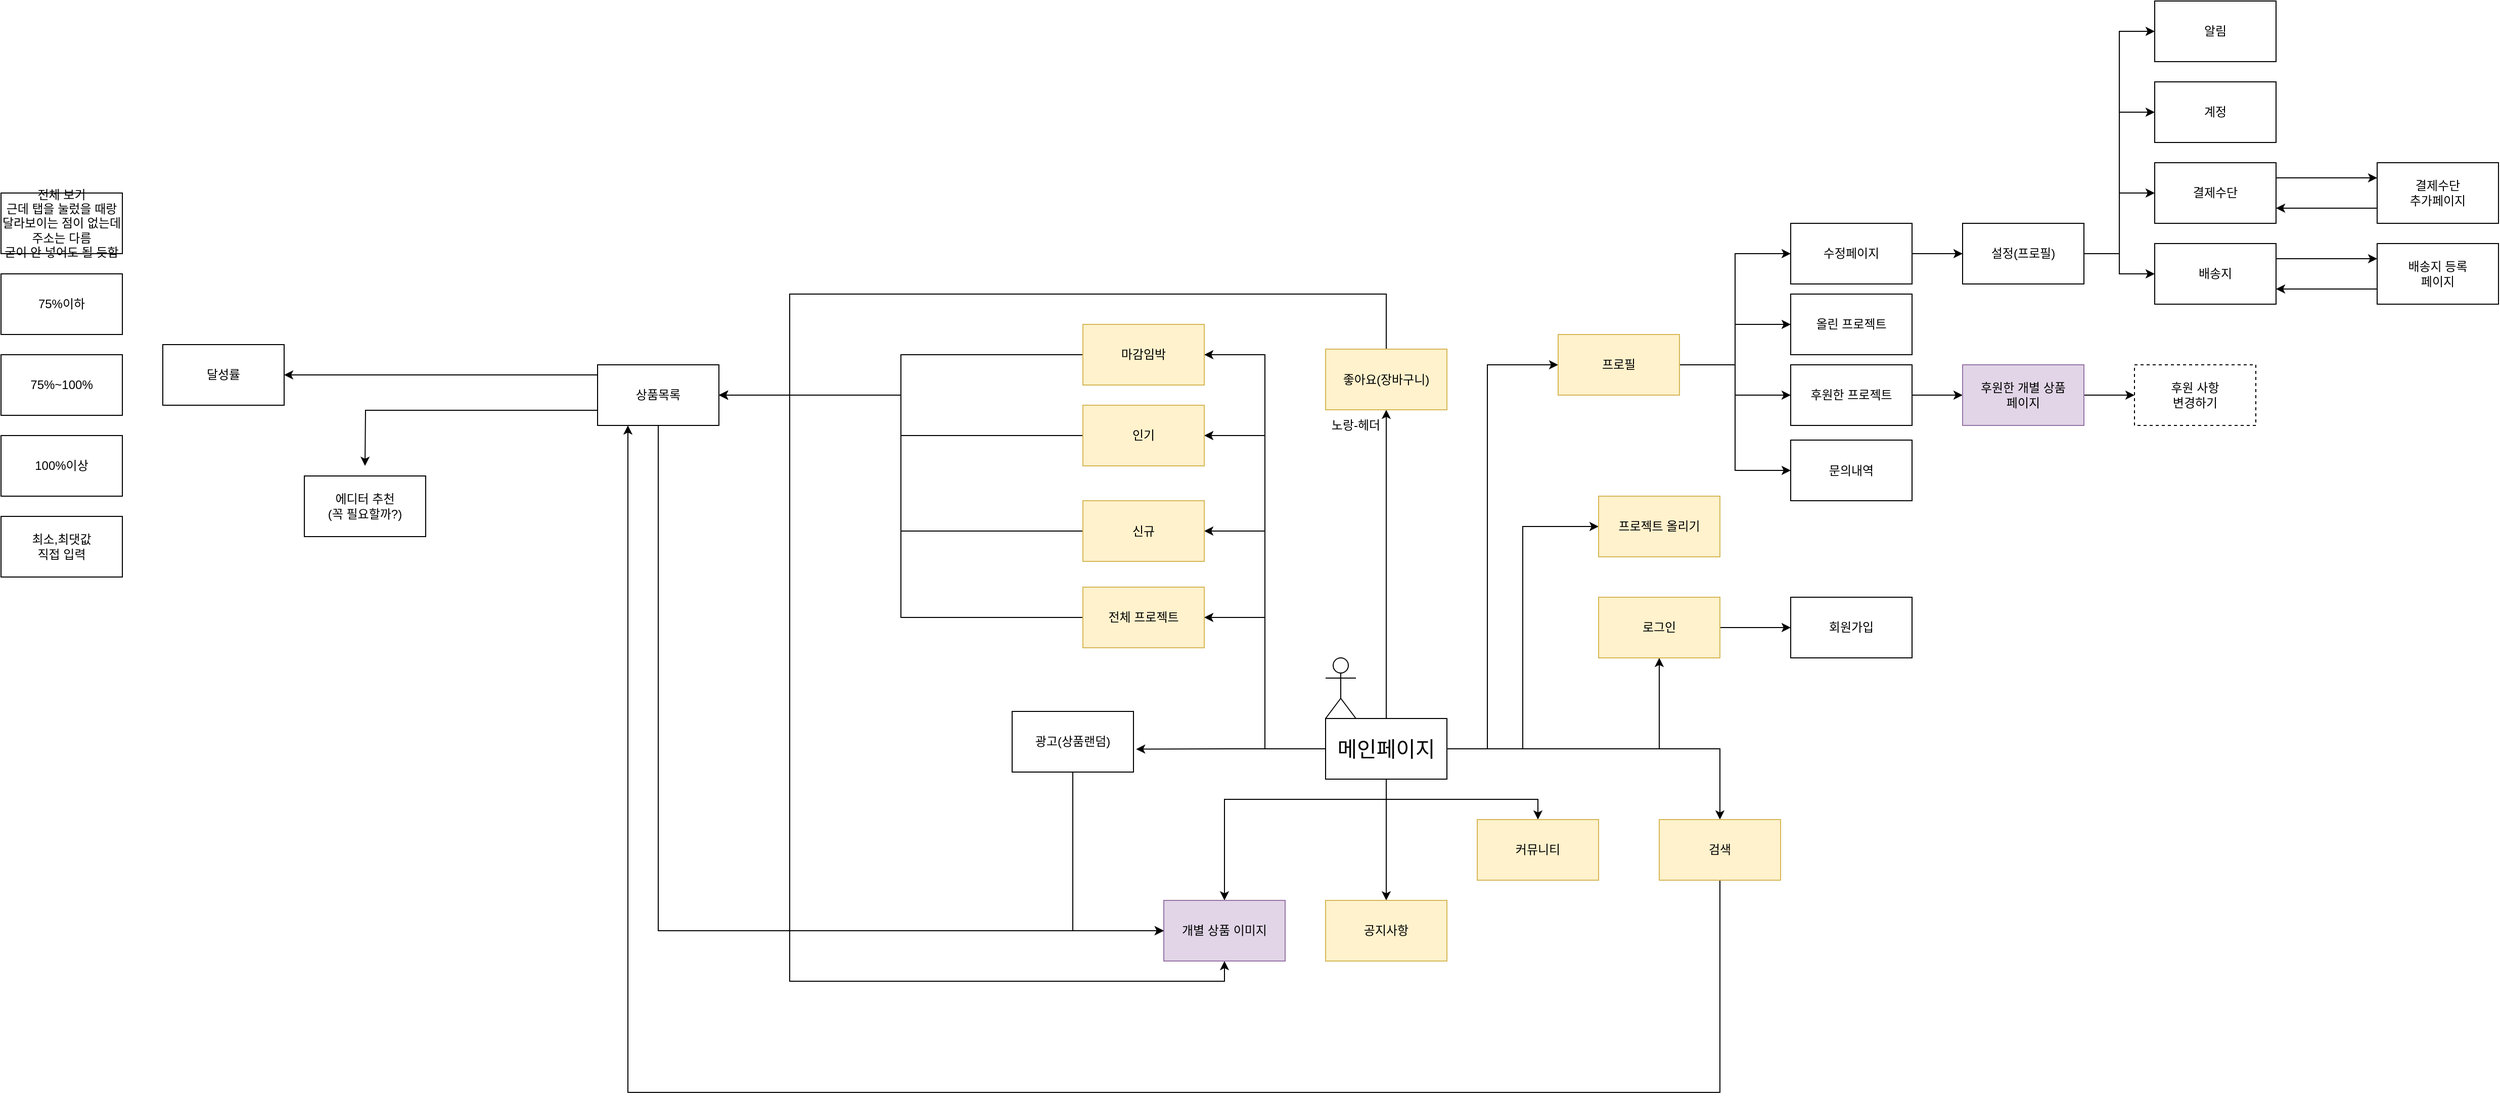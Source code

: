 <mxfile version="20.3.6" type="github">
  <diagram id="umM1ArvoGKvKTqcnsH8R" name="페이지-1">
    <mxGraphModel dx="2863" dy="1942" grid="1" gridSize="10" guides="1" tooltips="1" connect="1" arrows="1" fold="1" page="1" pageScale="1" pageWidth="827" pageHeight="1169" math="0" shadow="0">
      <root>
        <mxCell id="0" />
        <mxCell id="1" parent="0" />
        <mxCell id="AHylTsCr8j0bOKfd1AN2-1" value="Actor" style="shape=umlActor;verticalLabelPosition=bottom;verticalAlign=top;html=1;outlineConnect=0;" parent="1" vertex="1">
          <mxGeometry x="170" y="500" width="30" height="60" as="geometry" />
        </mxCell>
        <mxCell id="oMtmFpeShLSbiUQwDoEX-7" style="edgeStyle=orthogonalEdgeStyle;rounded=0;orthogonalLoop=1;jettySize=auto;html=1;exitX=1;exitY=0.5;exitDx=0;exitDy=0;entryX=0;entryY=0.5;entryDx=0;entryDy=0;" parent="1" source="AHylTsCr8j0bOKfd1AN2-3" target="oMtmFpeShLSbiUQwDoEX-2" edge="1">
          <mxGeometry relative="1" as="geometry">
            <Array as="points">
              <mxPoint x="330" y="590" />
              <mxPoint x="330" y="210" />
            </Array>
          </mxGeometry>
        </mxCell>
        <mxCell id="oMtmFpeShLSbiUQwDoEX-17" style="edgeStyle=orthogonalEdgeStyle;rounded=0;orthogonalLoop=1;jettySize=auto;html=1;exitX=0.5;exitY=0;exitDx=0;exitDy=0;" parent="1" source="AHylTsCr8j0bOKfd1AN2-3" target="oMtmFpeShLSbiUQwDoEX-16" edge="1">
          <mxGeometry relative="1" as="geometry" />
        </mxCell>
        <mxCell id="oMtmFpeShLSbiUQwDoEX-19" style="edgeStyle=orthogonalEdgeStyle;rounded=0;orthogonalLoop=1;jettySize=auto;html=1;exitX=0.5;exitY=1;exitDx=0;exitDy=0;" parent="1" source="AHylTsCr8j0bOKfd1AN2-3" target="oMtmFpeShLSbiUQwDoEX-18" edge="1">
          <mxGeometry relative="1" as="geometry">
            <Array as="points">
              <mxPoint x="230" y="640" />
              <mxPoint x="70" y="640" />
            </Array>
          </mxGeometry>
        </mxCell>
        <mxCell id="oMtmFpeShLSbiUQwDoEX-21" style="edgeStyle=orthogonalEdgeStyle;rounded=0;orthogonalLoop=1;jettySize=auto;html=1;exitX=0;exitY=0.5;exitDx=0;exitDy=0;entryX=1;entryY=0.5;entryDx=0;entryDy=0;" parent="1" source="AHylTsCr8j0bOKfd1AN2-3" target="oMtmFpeShLSbiUQwDoEX-20" edge="1">
          <mxGeometry relative="1" as="geometry" />
        </mxCell>
        <mxCell id="oMtmFpeShLSbiUQwDoEX-28" style="edgeStyle=orthogonalEdgeStyle;rounded=0;orthogonalLoop=1;jettySize=auto;html=1;exitX=1;exitY=0.5;exitDx=0;exitDy=0;" parent="1" source="AHylTsCr8j0bOKfd1AN2-3" target="oMtmFpeShLSbiUQwDoEX-26" edge="1">
          <mxGeometry relative="1" as="geometry" />
        </mxCell>
        <mxCell id="oMtmFpeShLSbiUQwDoEX-30" style="edgeStyle=orthogonalEdgeStyle;rounded=0;orthogonalLoop=1;jettySize=auto;html=1;exitX=0.5;exitY=1;exitDx=0;exitDy=0;" parent="1" source="AHylTsCr8j0bOKfd1AN2-3" target="oMtmFpeShLSbiUQwDoEX-24" edge="1">
          <mxGeometry relative="1" as="geometry" />
        </mxCell>
        <mxCell id="oMtmFpeShLSbiUQwDoEX-31" style="edgeStyle=orthogonalEdgeStyle;rounded=0;orthogonalLoop=1;jettySize=auto;html=1;exitX=0.5;exitY=1;exitDx=0;exitDy=0;entryX=0.5;entryY=0;entryDx=0;entryDy=0;" parent="1" source="AHylTsCr8j0bOKfd1AN2-3" target="oMtmFpeShLSbiUQwDoEX-23" edge="1">
          <mxGeometry relative="1" as="geometry" />
        </mxCell>
        <mxCell id="oMtmFpeShLSbiUQwDoEX-33" style="edgeStyle=orthogonalEdgeStyle;rounded=0;orthogonalLoop=1;jettySize=auto;html=1;exitX=0;exitY=0.5;exitDx=0;exitDy=0;entryX=1.022;entryY=0.622;entryDx=0;entryDy=0;entryPerimeter=0;" parent="1" source="AHylTsCr8j0bOKfd1AN2-3" target="oMtmFpeShLSbiUQwDoEX-32" edge="1">
          <mxGeometry relative="1" as="geometry" />
        </mxCell>
        <mxCell id="oMtmFpeShLSbiUQwDoEX-37" style="edgeStyle=orthogonalEdgeStyle;rounded=0;orthogonalLoop=1;jettySize=auto;html=1;exitX=1;exitY=0.5;exitDx=0;exitDy=0;entryX=0;entryY=0.5;entryDx=0;entryDy=0;" parent="1" source="AHylTsCr8j0bOKfd1AN2-3" target="oMtmFpeShLSbiUQwDoEX-25" edge="1">
          <mxGeometry relative="1" as="geometry" />
        </mxCell>
        <mxCell id="oMtmFpeShLSbiUQwDoEX-42" style="edgeStyle=orthogonalEdgeStyle;rounded=0;orthogonalLoop=1;jettySize=auto;html=1;exitX=0;exitY=0.5;exitDx=0;exitDy=0;entryX=1;entryY=0.5;entryDx=0;entryDy=0;" parent="1" source="AHylTsCr8j0bOKfd1AN2-3" target="oMtmFpeShLSbiUQwDoEX-40" edge="1">
          <mxGeometry relative="1" as="geometry" />
        </mxCell>
        <mxCell id="oMtmFpeShLSbiUQwDoEX-43" style="edgeStyle=orthogonalEdgeStyle;rounded=0;orthogonalLoop=1;jettySize=auto;html=1;exitX=0;exitY=0.5;exitDx=0;exitDy=0;entryX=1;entryY=0.5;entryDx=0;entryDy=0;" parent="1" source="AHylTsCr8j0bOKfd1AN2-3" target="oMtmFpeShLSbiUQwDoEX-39" edge="1">
          <mxGeometry relative="1" as="geometry" />
        </mxCell>
        <mxCell id="oMtmFpeShLSbiUQwDoEX-44" style="edgeStyle=orthogonalEdgeStyle;rounded=0;orthogonalLoop=1;jettySize=auto;html=1;exitX=0;exitY=0.5;exitDx=0;exitDy=0;entryX=1;entryY=0.5;entryDx=0;entryDy=0;" parent="1" source="AHylTsCr8j0bOKfd1AN2-3" target="oMtmFpeShLSbiUQwDoEX-41" edge="1">
          <mxGeometry relative="1" as="geometry">
            <Array as="points">
              <mxPoint x="110" y="590" />
              <mxPoint x="110" y="200" />
            </Array>
          </mxGeometry>
        </mxCell>
        <mxCell id="oMtmFpeShLSbiUQwDoEX-46" style="edgeStyle=orthogonalEdgeStyle;rounded=0;orthogonalLoop=1;jettySize=auto;html=1;exitX=1;exitY=0.5;exitDx=0;exitDy=0;entryX=0.5;entryY=0;entryDx=0;entryDy=0;" parent="1" source="AHylTsCr8j0bOKfd1AN2-3" target="oMtmFpeShLSbiUQwDoEX-45" edge="1">
          <mxGeometry relative="1" as="geometry" />
        </mxCell>
        <mxCell id="AHylTsCr8j0bOKfd1AN2-3" value="&lt;font style=&quot;font-size: 21px;&quot;&gt;메인페이지&lt;/font&gt;" style="rounded=0;whiteSpace=wrap;html=1;" parent="1" vertex="1">
          <mxGeometry x="170" y="560" width="120" height="60" as="geometry" />
        </mxCell>
        <mxCell id="9BAEh77c-vEVXdw_-Wml-2" style="edgeStyle=orthogonalEdgeStyle;rounded=0;orthogonalLoop=1;jettySize=auto;html=1;exitX=1;exitY=0.5;exitDx=0;exitDy=0;entryX=0;entryY=0.5;entryDx=0;entryDy=0;entryPerimeter=0;" edge="1" parent="1" source="oMtmFpeShLSbiUQwDoEX-1" target="9BAEh77c-vEVXdw_-Wml-1">
          <mxGeometry relative="1" as="geometry">
            <mxPoint x="790" y="100" as="targetPoint" />
          </mxGeometry>
        </mxCell>
        <mxCell id="oMtmFpeShLSbiUQwDoEX-1" value="수정페이지" style="rounded=0;whiteSpace=wrap;html=1;" parent="1" vertex="1">
          <mxGeometry x="630" y="70" width="120" height="60" as="geometry" />
        </mxCell>
        <mxCell id="oMtmFpeShLSbiUQwDoEX-8" style="edgeStyle=orthogonalEdgeStyle;rounded=0;orthogonalLoop=1;jettySize=auto;html=1;exitX=1;exitY=0.5;exitDx=0;exitDy=0;entryX=0;entryY=0.5;entryDx=0;entryDy=0;" parent="1" source="oMtmFpeShLSbiUQwDoEX-2" target="oMtmFpeShLSbiUQwDoEX-1" edge="1">
          <mxGeometry relative="1" as="geometry" />
        </mxCell>
        <mxCell id="oMtmFpeShLSbiUQwDoEX-10" style="edgeStyle=orthogonalEdgeStyle;rounded=0;orthogonalLoop=1;jettySize=auto;html=1;exitX=1;exitY=0.5;exitDx=0;exitDy=0;entryX=0;entryY=0.5;entryDx=0;entryDy=0;" parent="1" source="oMtmFpeShLSbiUQwDoEX-2" target="oMtmFpeShLSbiUQwDoEX-9" edge="1">
          <mxGeometry relative="1" as="geometry" />
        </mxCell>
        <mxCell id="oMtmFpeShLSbiUQwDoEX-12" style="edgeStyle=orthogonalEdgeStyle;rounded=0;orthogonalLoop=1;jettySize=auto;html=1;exitX=1;exitY=0.5;exitDx=0;exitDy=0;entryX=0;entryY=0.5;entryDx=0;entryDy=0;" parent="1" source="oMtmFpeShLSbiUQwDoEX-2" target="oMtmFpeShLSbiUQwDoEX-11" edge="1">
          <mxGeometry relative="1" as="geometry" />
        </mxCell>
        <mxCell id="oMtmFpeShLSbiUQwDoEX-15" style="edgeStyle=orthogonalEdgeStyle;rounded=0;orthogonalLoop=1;jettySize=auto;html=1;exitX=1;exitY=0.5;exitDx=0;exitDy=0;entryX=0;entryY=0.5;entryDx=0;entryDy=0;" parent="1" source="oMtmFpeShLSbiUQwDoEX-2" target="oMtmFpeShLSbiUQwDoEX-14" edge="1">
          <mxGeometry relative="1" as="geometry" />
        </mxCell>
        <mxCell id="oMtmFpeShLSbiUQwDoEX-2" value="프로필" style="rounded=0;whiteSpace=wrap;html=1;fillColor=#fff2cc;strokeColor=#d6b656;" parent="1" vertex="1">
          <mxGeometry x="400" y="180" width="120" height="60" as="geometry" />
        </mxCell>
        <mxCell id="oMtmFpeShLSbiUQwDoEX-9" value="올린 프로젝트" style="rounded=0;whiteSpace=wrap;html=1;" parent="1" vertex="1">
          <mxGeometry x="630" y="140" width="120" height="60" as="geometry" />
        </mxCell>
        <mxCell id="9BAEh77c-vEVXdw_-Wml-20" style="edgeStyle=orthogonalEdgeStyle;rounded=0;orthogonalLoop=1;jettySize=auto;html=1;exitX=1;exitY=0.5;exitDx=0;exitDy=0;" edge="1" parent="1" source="oMtmFpeShLSbiUQwDoEX-11" target="9BAEh77c-vEVXdw_-Wml-19">
          <mxGeometry relative="1" as="geometry" />
        </mxCell>
        <mxCell id="oMtmFpeShLSbiUQwDoEX-11" value="후원한 프로젝트" style="rounded=0;whiteSpace=wrap;html=1;" parent="1" vertex="1">
          <mxGeometry x="630" y="210" width="120" height="60" as="geometry" />
        </mxCell>
        <mxCell id="oMtmFpeShLSbiUQwDoEX-14" value="문의내역" style="rounded=0;whiteSpace=wrap;html=1;" parent="1" vertex="1">
          <mxGeometry x="630" y="284.5" width="120" height="60" as="geometry" />
        </mxCell>
        <mxCell id="MdfvJDK-3MUJhpuWnFiX-1" style="edgeStyle=orthogonalEdgeStyle;rounded=0;orthogonalLoop=1;jettySize=auto;html=1;exitX=0.5;exitY=0;exitDx=0;exitDy=0;entryX=0.5;entryY=1;entryDx=0;entryDy=0;" parent="1" source="oMtmFpeShLSbiUQwDoEX-16" target="oMtmFpeShLSbiUQwDoEX-18" edge="1">
          <mxGeometry relative="1" as="geometry">
            <Array as="points">
              <mxPoint x="230" y="140" />
              <mxPoint x="-360" y="140" />
              <mxPoint x="-360" y="820" />
              <mxPoint x="70" y="820" />
            </Array>
          </mxGeometry>
        </mxCell>
        <mxCell id="oMtmFpeShLSbiUQwDoEX-16" value="좋아요(장바구니)" style="rounded=0;whiteSpace=wrap;html=1;fillColor=#fff2cc;strokeColor=#d6b656;" parent="1" vertex="1">
          <mxGeometry x="170" y="194.5" width="120" height="60" as="geometry" />
        </mxCell>
        <mxCell id="oMtmFpeShLSbiUQwDoEX-18" value="개별 상품 이미지" style="rounded=0;whiteSpace=wrap;html=1;fillColor=#e1d5e7;strokeColor=#9673a6;" parent="1" vertex="1">
          <mxGeometry x="10" y="740" width="120" height="60" as="geometry" />
        </mxCell>
        <mxCell id="oMtmFpeShLSbiUQwDoEX-57" style="edgeStyle=orthogonalEdgeStyle;rounded=0;orthogonalLoop=1;jettySize=auto;html=1;exitX=0;exitY=0.5;exitDx=0;exitDy=0;entryX=1;entryY=0.5;entryDx=0;entryDy=0;" parent="1" source="oMtmFpeShLSbiUQwDoEX-20" target="oMtmFpeShLSbiUQwDoEX-49" edge="1">
          <mxGeometry relative="1" as="geometry" />
        </mxCell>
        <mxCell id="oMtmFpeShLSbiUQwDoEX-20" value="전체 프로젝트" style="rounded=0;whiteSpace=wrap;html=1;fillColor=#fff2cc;strokeColor=#d6b656;" parent="1" vertex="1">
          <mxGeometry x="-70" y="430" width="120" height="60" as="geometry" />
        </mxCell>
        <mxCell id="oMtmFpeShLSbiUQwDoEX-22" value="노랑-헤더" style="text;html=1;strokeColor=none;fillColor=none;align=center;verticalAlign=middle;whiteSpace=wrap;rounded=0;" parent="1" vertex="1">
          <mxGeometry x="170" y="254.5" width="60" height="30" as="geometry" />
        </mxCell>
        <mxCell id="oMtmFpeShLSbiUQwDoEX-23" value="커뮤니티" style="rounded=0;whiteSpace=wrap;html=1;fillColor=#fff2cc;strokeColor=#d6b656;" parent="1" vertex="1">
          <mxGeometry x="320" y="660" width="120" height="60" as="geometry" />
        </mxCell>
        <mxCell id="oMtmFpeShLSbiUQwDoEX-24" value="공지사항" style="rounded=0;whiteSpace=wrap;html=1;fillColor=#fff2cc;strokeColor=#d6b656;" parent="1" vertex="1">
          <mxGeometry x="170" y="740" width="120" height="60" as="geometry" />
        </mxCell>
        <mxCell id="oMtmFpeShLSbiUQwDoEX-25" value="프로젝트 올리기" style="rounded=0;whiteSpace=wrap;html=1;fillColor=#fff2cc;strokeColor=#d6b656;" parent="1" vertex="1">
          <mxGeometry x="440" y="340" width="120" height="60" as="geometry" />
        </mxCell>
        <mxCell id="oMtmFpeShLSbiUQwDoEX-29" style="edgeStyle=orthogonalEdgeStyle;rounded=0;orthogonalLoop=1;jettySize=auto;html=1;exitX=1;exitY=0.5;exitDx=0;exitDy=0;entryX=0;entryY=0.5;entryDx=0;entryDy=0;" parent="1" source="oMtmFpeShLSbiUQwDoEX-26" target="oMtmFpeShLSbiUQwDoEX-27" edge="1">
          <mxGeometry relative="1" as="geometry" />
        </mxCell>
        <mxCell id="oMtmFpeShLSbiUQwDoEX-26" value="로그인" style="rounded=0;whiteSpace=wrap;html=1;fillColor=#fff2cc;strokeColor=#d6b656;" parent="1" vertex="1">
          <mxGeometry x="440" y="440" width="120" height="60" as="geometry" />
        </mxCell>
        <mxCell id="oMtmFpeShLSbiUQwDoEX-27" value="회원가입" style="rounded=0;whiteSpace=wrap;html=1;" parent="1" vertex="1">
          <mxGeometry x="630" y="440" width="120" height="60" as="geometry" />
        </mxCell>
        <mxCell id="oMtmFpeShLSbiUQwDoEX-36" style="edgeStyle=orthogonalEdgeStyle;rounded=0;orthogonalLoop=1;jettySize=auto;html=1;exitX=0.5;exitY=1;exitDx=0;exitDy=0;entryX=0;entryY=0.5;entryDx=0;entryDy=0;" parent="1" source="oMtmFpeShLSbiUQwDoEX-32" target="oMtmFpeShLSbiUQwDoEX-18" edge="1">
          <mxGeometry relative="1" as="geometry" />
        </mxCell>
        <mxCell id="oMtmFpeShLSbiUQwDoEX-32" value="광고(상품랜덤)" style="rounded=0;whiteSpace=wrap;html=1;" parent="1" vertex="1">
          <mxGeometry x="-140" y="553" width="120" height="60" as="geometry" />
        </mxCell>
        <mxCell id="oMtmFpeShLSbiUQwDoEX-54" style="edgeStyle=orthogonalEdgeStyle;rounded=0;orthogonalLoop=1;jettySize=auto;html=1;exitX=0;exitY=0.5;exitDx=0;exitDy=0;entryX=1;entryY=0.5;entryDx=0;entryDy=0;" parent="1" source="oMtmFpeShLSbiUQwDoEX-39" target="oMtmFpeShLSbiUQwDoEX-49" edge="1">
          <mxGeometry relative="1" as="geometry" />
        </mxCell>
        <mxCell id="oMtmFpeShLSbiUQwDoEX-39" value="인기" style="rounded=0;whiteSpace=wrap;html=1;fillColor=#fff2cc;strokeColor=#d6b656;" parent="1" vertex="1">
          <mxGeometry x="-70" y="250" width="120" height="60" as="geometry" />
        </mxCell>
        <mxCell id="oMtmFpeShLSbiUQwDoEX-56" style="edgeStyle=orthogonalEdgeStyle;rounded=0;orthogonalLoop=1;jettySize=auto;html=1;exitX=0;exitY=0.5;exitDx=0;exitDy=0;entryX=1;entryY=0.5;entryDx=0;entryDy=0;" parent="1" source="oMtmFpeShLSbiUQwDoEX-40" target="oMtmFpeShLSbiUQwDoEX-49" edge="1">
          <mxGeometry relative="1" as="geometry" />
        </mxCell>
        <mxCell id="oMtmFpeShLSbiUQwDoEX-40" value="신규" style="rounded=0;whiteSpace=wrap;html=1;fillColor=#fff2cc;strokeColor=#d6b656;" parent="1" vertex="1">
          <mxGeometry x="-70" y="344.5" width="120" height="60" as="geometry" />
        </mxCell>
        <mxCell id="oMtmFpeShLSbiUQwDoEX-50" style="edgeStyle=orthogonalEdgeStyle;rounded=0;orthogonalLoop=1;jettySize=auto;html=1;entryX=1;entryY=0.5;entryDx=0;entryDy=0;" parent="1" source="oMtmFpeShLSbiUQwDoEX-41" target="oMtmFpeShLSbiUQwDoEX-49" edge="1">
          <mxGeometry relative="1" as="geometry" />
        </mxCell>
        <mxCell id="oMtmFpeShLSbiUQwDoEX-41" value="마감임박" style="rounded=0;whiteSpace=wrap;html=1;fillColor=#fff2cc;strokeColor=#d6b656;" parent="1" vertex="1">
          <mxGeometry x="-70" y="170" width="120" height="60" as="geometry" />
        </mxCell>
        <mxCell id="MdfvJDK-3MUJhpuWnFiX-2" style="edgeStyle=orthogonalEdgeStyle;rounded=0;orthogonalLoop=1;jettySize=auto;html=1;exitX=0.5;exitY=1;exitDx=0;exitDy=0;entryX=0.25;entryY=1;entryDx=0;entryDy=0;" parent="1" source="oMtmFpeShLSbiUQwDoEX-45" target="oMtmFpeShLSbiUQwDoEX-49" edge="1">
          <mxGeometry relative="1" as="geometry">
            <Array as="points">
              <mxPoint x="560" y="930" />
              <mxPoint x="-520" y="930" />
            </Array>
          </mxGeometry>
        </mxCell>
        <mxCell id="oMtmFpeShLSbiUQwDoEX-45" value="검색" style="rounded=0;whiteSpace=wrap;html=1;fillColor=#fff2cc;strokeColor=#d6b656;" parent="1" vertex="1">
          <mxGeometry x="500" y="660" width="120" height="60" as="geometry" />
        </mxCell>
        <mxCell id="oMtmFpeShLSbiUQwDoEX-53" style="edgeStyle=orthogonalEdgeStyle;rounded=0;orthogonalLoop=1;jettySize=auto;html=1;exitX=0.5;exitY=1;exitDx=0;exitDy=0;entryX=0;entryY=0.5;entryDx=0;entryDy=0;" parent="1" source="oMtmFpeShLSbiUQwDoEX-49" target="oMtmFpeShLSbiUQwDoEX-18" edge="1">
          <mxGeometry relative="1" as="geometry" />
        </mxCell>
        <mxCell id="oHjlom7W9EIAhRzlkXhr-2" style="edgeStyle=orthogonalEdgeStyle;rounded=0;orthogonalLoop=1;jettySize=auto;html=1;exitX=0;exitY=0.5;exitDx=0;exitDy=0;entryX=1;entryY=0.5;entryDx=0;entryDy=0;" parent="1" source="oMtmFpeShLSbiUQwDoEX-49" target="oHjlom7W9EIAhRzlkXhr-1" edge="1">
          <mxGeometry relative="1" as="geometry">
            <Array as="points">
              <mxPoint x="-550" y="220" />
            </Array>
          </mxGeometry>
        </mxCell>
        <mxCell id="oHjlom7W9EIAhRzlkXhr-10" style="edgeStyle=orthogonalEdgeStyle;rounded=0;orthogonalLoop=1;jettySize=auto;html=1;exitX=0;exitY=0.75;exitDx=0;exitDy=0;" parent="1" source="oMtmFpeShLSbiUQwDoEX-49" edge="1">
          <mxGeometry relative="1" as="geometry">
            <mxPoint x="-780" y="310" as="targetPoint" />
          </mxGeometry>
        </mxCell>
        <mxCell id="oMtmFpeShLSbiUQwDoEX-49" value="상품목록" style="rounded=0;whiteSpace=wrap;html=1;" parent="1" vertex="1">
          <mxGeometry x="-550" y="210" width="120" height="60" as="geometry" />
        </mxCell>
        <mxCell id="oHjlom7W9EIAhRzlkXhr-1" value="달성률" style="rounded=0;whiteSpace=wrap;html=1;" parent="1" vertex="1">
          <mxGeometry x="-980" y="190" width="120" height="60" as="geometry" />
        </mxCell>
        <mxCell id="oHjlom7W9EIAhRzlkXhr-4" value="전체 보기&lt;br&gt;근데 탭을 눌렀을 때랑 달라보이는 점이 없는데 주소는 다름&lt;br&gt;굳이 안 넣어도 될 듯함" style="rounded=0;whiteSpace=wrap;html=1;" parent="1" vertex="1">
          <mxGeometry x="-1140" y="40" width="120" height="60" as="geometry" />
        </mxCell>
        <mxCell id="oHjlom7W9EIAhRzlkXhr-5" value="75%이하" style="rounded=0;whiteSpace=wrap;html=1;" parent="1" vertex="1">
          <mxGeometry x="-1140" y="120" width="120" height="60" as="geometry" />
        </mxCell>
        <mxCell id="oHjlom7W9EIAhRzlkXhr-6" value="75%~100%" style="rounded=0;whiteSpace=wrap;html=1;" parent="1" vertex="1">
          <mxGeometry x="-1140" y="200" width="120" height="60" as="geometry" />
        </mxCell>
        <mxCell id="oHjlom7W9EIAhRzlkXhr-7" value="100%이상" style="rounded=0;whiteSpace=wrap;html=1;" parent="1" vertex="1">
          <mxGeometry x="-1140" y="280" width="120" height="60" as="geometry" />
        </mxCell>
        <mxCell id="oHjlom7W9EIAhRzlkXhr-8" value="최소,최댓값 &lt;br&gt;직접 입력" style="rounded=0;whiteSpace=wrap;html=1;" parent="1" vertex="1">
          <mxGeometry x="-1140" y="360" width="120" height="60" as="geometry" />
        </mxCell>
        <mxCell id="oHjlom7W9EIAhRzlkXhr-11" value="에디터 추천&lt;br&gt;(꼭 필요할까?)" style="rounded=0;whiteSpace=wrap;html=1;" parent="1" vertex="1">
          <mxGeometry x="-840" y="320" width="120" height="60" as="geometry" />
        </mxCell>
        <mxCell id="9BAEh77c-vEVXdw_-Wml-8" style="edgeStyle=orthogonalEdgeStyle;rounded=0;orthogonalLoop=1;jettySize=auto;html=1;exitX=1;exitY=0.5;exitDx=0;exitDy=0;entryX=0;entryY=0.5;entryDx=0;entryDy=0;" edge="1" parent="1" source="9BAEh77c-vEVXdw_-Wml-1" target="9BAEh77c-vEVXdw_-Wml-6">
          <mxGeometry relative="1" as="geometry" />
        </mxCell>
        <mxCell id="9BAEh77c-vEVXdw_-Wml-9" style="edgeStyle=orthogonalEdgeStyle;rounded=0;orthogonalLoop=1;jettySize=auto;html=1;exitX=1;exitY=0.5;exitDx=0;exitDy=0;entryX=0;entryY=0.5;entryDx=0;entryDy=0;" edge="1" parent="1" source="9BAEh77c-vEVXdw_-Wml-1" target="9BAEh77c-vEVXdw_-Wml-4">
          <mxGeometry relative="1" as="geometry" />
        </mxCell>
        <mxCell id="9BAEh77c-vEVXdw_-Wml-10" style="edgeStyle=orthogonalEdgeStyle;rounded=0;orthogonalLoop=1;jettySize=auto;html=1;exitX=1;exitY=0.5;exitDx=0;exitDy=0;entryX=0;entryY=0.5;entryDx=0;entryDy=0;" edge="1" parent="1" source="9BAEh77c-vEVXdw_-Wml-1" target="9BAEh77c-vEVXdw_-Wml-3">
          <mxGeometry relative="1" as="geometry" />
        </mxCell>
        <mxCell id="9BAEh77c-vEVXdw_-Wml-11" style="edgeStyle=orthogonalEdgeStyle;rounded=0;orthogonalLoop=1;jettySize=auto;html=1;exitX=1;exitY=0.5;exitDx=0;exitDy=0;entryX=0;entryY=0.5;entryDx=0;entryDy=0;" edge="1" parent="1" source="9BAEh77c-vEVXdw_-Wml-1" target="9BAEh77c-vEVXdw_-Wml-7">
          <mxGeometry relative="1" as="geometry" />
        </mxCell>
        <mxCell id="9BAEh77c-vEVXdw_-Wml-1" value="설정(프로필)" style="rounded=0;whiteSpace=wrap;html=1;" vertex="1" parent="1">
          <mxGeometry x="800" y="70" width="120" height="60" as="geometry" />
        </mxCell>
        <mxCell id="9BAEh77c-vEVXdw_-Wml-3" value="계정" style="rounded=0;whiteSpace=wrap;html=1;" vertex="1" parent="1">
          <mxGeometry x="990" y="-70" width="120" height="60" as="geometry" />
        </mxCell>
        <mxCell id="9BAEh77c-vEVXdw_-Wml-15" style="edgeStyle=orthogonalEdgeStyle;rounded=0;orthogonalLoop=1;jettySize=auto;html=1;exitX=1;exitY=0.25;exitDx=0;exitDy=0;entryX=0;entryY=0.25;entryDx=0;entryDy=0;" edge="1" parent="1" source="9BAEh77c-vEVXdw_-Wml-4" target="9BAEh77c-vEVXdw_-Wml-12">
          <mxGeometry relative="1" as="geometry" />
        </mxCell>
        <mxCell id="9BAEh77c-vEVXdw_-Wml-4" value="결제수단" style="rounded=0;whiteSpace=wrap;html=1;" vertex="1" parent="1">
          <mxGeometry x="990" y="10" width="120" height="60" as="geometry" />
        </mxCell>
        <mxCell id="9BAEh77c-vEVXdw_-Wml-17" style="edgeStyle=orthogonalEdgeStyle;rounded=0;orthogonalLoop=1;jettySize=auto;html=1;exitX=1;exitY=0.25;exitDx=0;exitDy=0;entryX=0;entryY=0.25;entryDx=0;entryDy=0;" edge="1" parent="1" source="9BAEh77c-vEVXdw_-Wml-6" target="9BAEh77c-vEVXdw_-Wml-16">
          <mxGeometry relative="1" as="geometry" />
        </mxCell>
        <mxCell id="9BAEh77c-vEVXdw_-Wml-6" value="배송지" style="rounded=0;whiteSpace=wrap;html=1;" vertex="1" parent="1">
          <mxGeometry x="990" y="90" width="120" height="60" as="geometry" />
        </mxCell>
        <mxCell id="9BAEh77c-vEVXdw_-Wml-7" value="알림" style="rounded=0;whiteSpace=wrap;html=1;" vertex="1" parent="1">
          <mxGeometry x="990" y="-150" width="120" height="60" as="geometry" />
        </mxCell>
        <mxCell id="9BAEh77c-vEVXdw_-Wml-14" style="edgeStyle=orthogonalEdgeStyle;rounded=0;orthogonalLoop=1;jettySize=auto;html=1;exitX=0;exitY=0.75;exitDx=0;exitDy=0;entryX=1;entryY=0.75;entryDx=0;entryDy=0;" edge="1" parent="1" source="9BAEh77c-vEVXdw_-Wml-12" target="9BAEh77c-vEVXdw_-Wml-4">
          <mxGeometry relative="1" as="geometry" />
        </mxCell>
        <mxCell id="9BAEh77c-vEVXdw_-Wml-12" value="결제수단&lt;br&gt;추가페이지" style="rounded=0;whiteSpace=wrap;html=1;" vertex="1" parent="1">
          <mxGeometry x="1210" y="10" width="120" height="60" as="geometry" />
        </mxCell>
        <mxCell id="9BAEh77c-vEVXdw_-Wml-18" style="edgeStyle=orthogonalEdgeStyle;rounded=0;orthogonalLoop=1;jettySize=auto;html=1;exitX=0;exitY=0.75;exitDx=0;exitDy=0;entryX=1;entryY=0.75;entryDx=0;entryDy=0;" edge="1" parent="1" source="9BAEh77c-vEVXdw_-Wml-16" target="9BAEh77c-vEVXdw_-Wml-6">
          <mxGeometry relative="1" as="geometry" />
        </mxCell>
        <mxCell id="9BAEh77c-vEVXdw_-Wml-16" value="배송지 등록&lt;br&gt;페이지" style="rounded=0;whiteSpace=wrap;html=1;" vertex="1" parent="1">
          <mxGeometry x="1210" y="90" width="120" height="60" as="geometry" />
        </mxCell>
        <mxCell id="9BAEh77c-vEVXdw_-Wml-22" value="" style="edgeStyle=orthogonalEdgeStyle;rounded=0;orthogonalLoop=1;jettySize=auto;html=1;" edge="1" parent="1" source="9BAEh77c-vEVXdw_-Wml-19" target="9BAEh77c-vEVXdw_-Wml-21">
          <mxGeometry relative="1" as="geometry" />
        </mxCell>
        <mxCell id="9BAEh77c-vEVXdw_-Wml-19" value="후원한 개별 상품 &lt;br&gt;페이지" style="rounded=0;whiteSpace=wrap;html=1;fillColor=#e1d5e7;strokeColor=#9673a6;" vertex="1" parent="1">
          <mxGeometry x="800" y="210" width="120" height="60" as="geometry" />
        </mxCell>
        <mxCell id="9BAEh77c-vEVXdw_-Wml-21" value="후원 사항&lt;br&gt;변경하기" style="whiteSpace=wrap;html=1;rounded=0;dashed=1;" vertex="1" parent="1">
          <mxGeometry x="970" y="210" width="120" height="60" as="geometry" />
        </mxCell>
      </root>
    </mxGraphModel>
  </diagram>
</mxfile>
